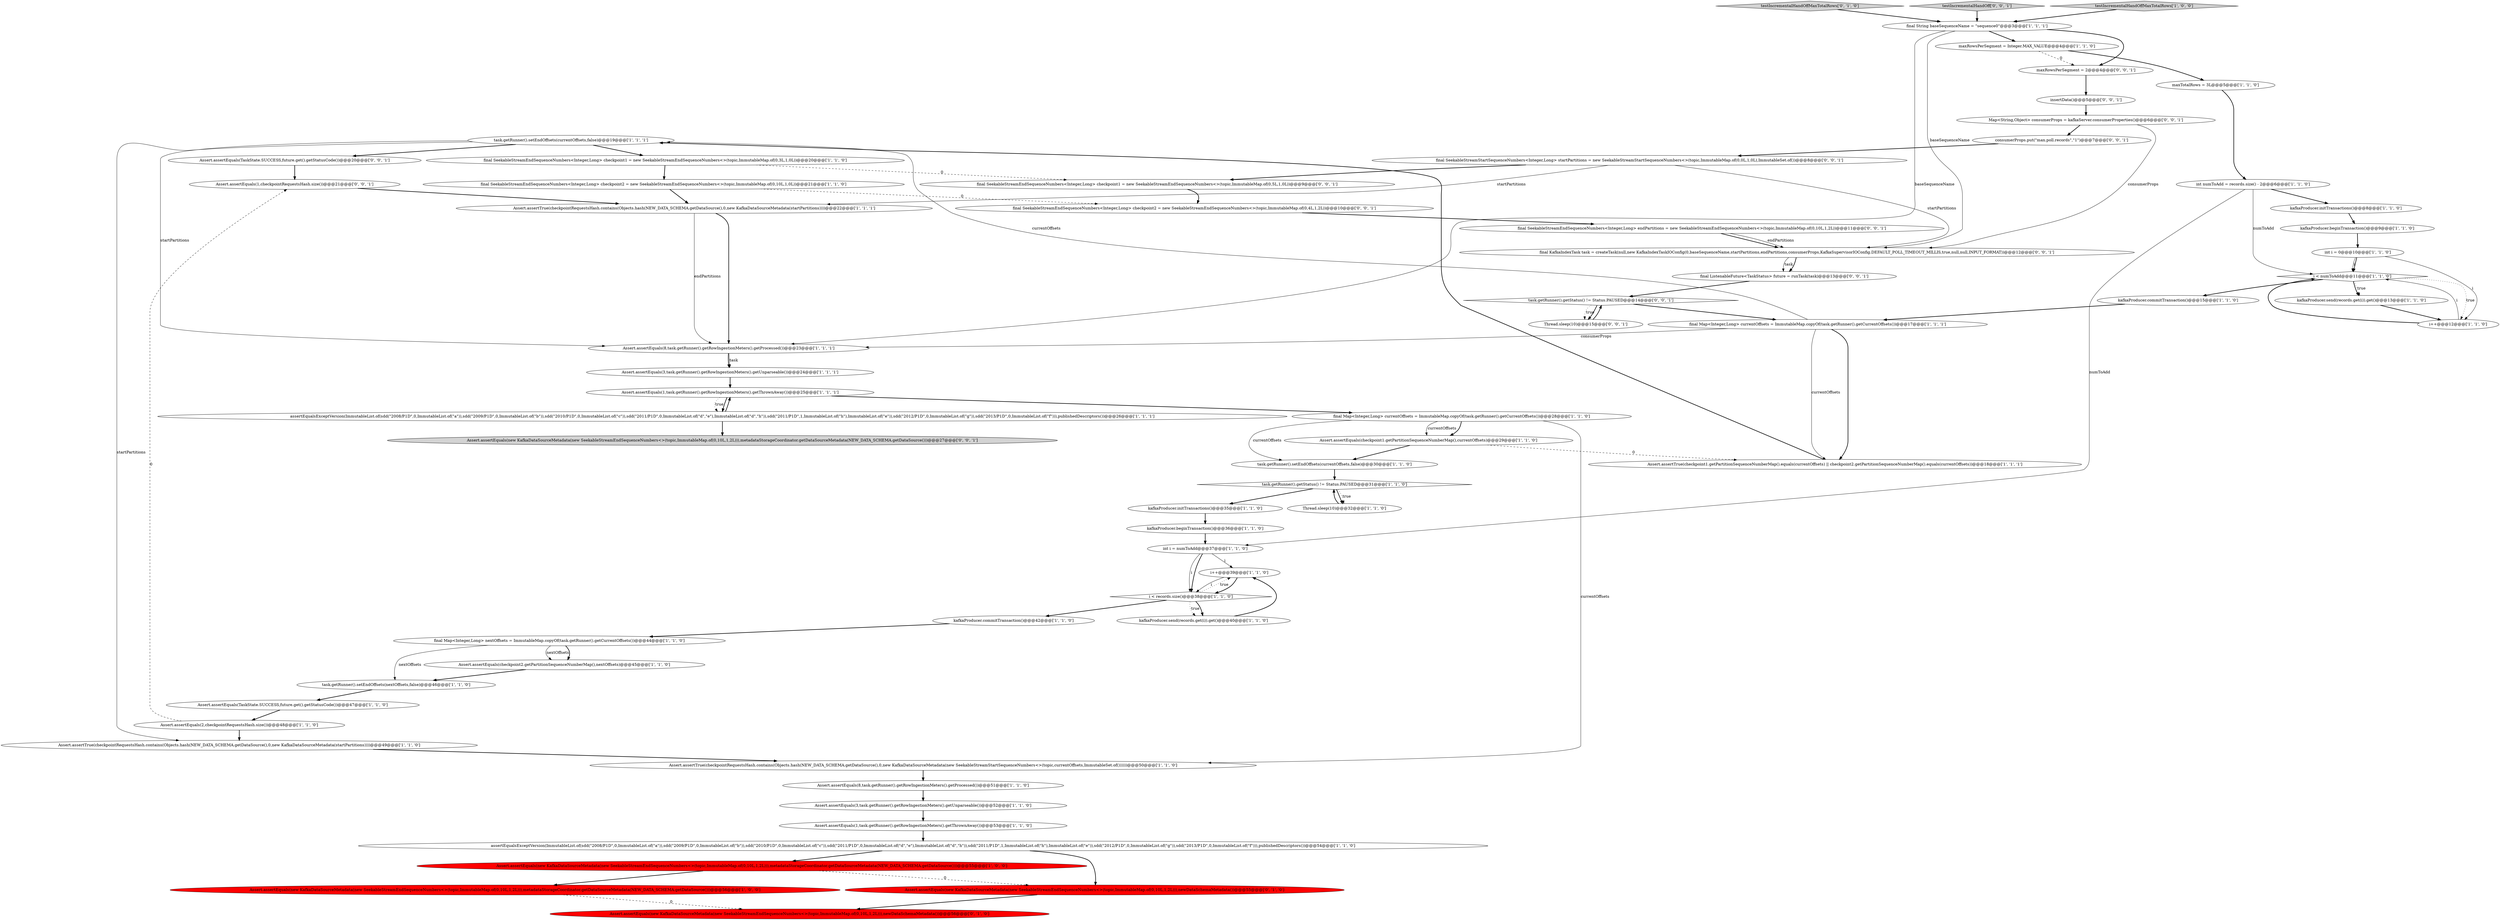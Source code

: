 digraph {
41 [style = filled, label = "Assert.assertEquals(8,task.getRunner().getRowIngestionMeters().getProcessed())@@@51@@@['1', '1', '0']", fillcolor = white, shape = ellipse image = "AAA0AAABBB1BBB"];
14 [style = filled, label = "kafkaProducer.initTransactions()@@@35@@@['1', '1', '0']", fillcolor = white, shape = ellipse image = "AAA0AAABBB1BBB"];
34 [style = filled, label = "assertEqualsExceptVersion(ImmutableList.of(sdd(\"2008/P1D\",0,ImmutableList.of(\"a\")),sdd(\"2009/P1D\",0,ImmutableList.of(\"b\")),sdd(\"2010/P1D\",0,ImmutableList.of(\"c\")),sdd(\"2011/P1D\",0,ImmutableList.of(\"d\",\"e\"),ImmutableList.of(\"d\",\"h\")),sdd(\"2011/P1D\",1,ImmutableList.of(\"h\"),ImmutableList.of(\"e\")),sdd(\"2012/P1D\",0,ImmutableList.of(\"g\")),sdd(\"2013/P1D\",0,ImmutableList.of(\"f\"))),publishedDescriptors())@@@26@@@['1', '1', '1']", fillcolor = white, shape = ellipse image = "AAA0AAABBB1BBB"];
16 [style = filled, label = "int i = 0@@@10@@@['1', '1', '0']", fillcolor = white, shape = ellipse image = "AAA0AAABBB1BBB"];
21 [style = filled, label = "i++@@@12@@@['1', '1', '0']", fillcolor = white, shape = ellipse image = "AAA0AAABBB1BBB"];
48 [style = filled, label = "testIncrementalHandOffMaxTotalRows['0', '1', '0']", fillcolor = lightgray, shape = diamond image = "AAA0AAABBB2BBB"];
0 [style = filled, label = "Assert.assertEquals(3,task.getRunner().getRowIngestionMeters().getUnparseable())@@@52@@@['1', '1', '0']", fillcolor = white, shape = ellipse image = "AAA0AAABBB1BBB"];
57 [style = filled, label = "final SeekableStreamEndSequenceNumbers<Integer,Long> endPartitions = new SeekableStreamEndSequenceNumbers<>(topic,ImmutableMap.of(0,10L,1,2L))@@@11@@@['0', '0', '1']", fillcolor = white, shape = ellipse image = "AAA0AAABBB3BBB"];
43 [style = filled, label = "Assert.assertTrue(checkpointRequestsHash.contains(Objects.hash(NEW_DATA_SCHEMA.getDataSource(),0,new KafkaDataSourceMetadata(startPartitions))))@@@22@@@['1', '1', '1']", fillcolor = white, shape = ellipse image = "AAA0AAABBB1BBB"];
52 [style = filled, label = "Assert.assertEquals(1,checkpointRequestsHash.size())@@@21@@@['0', '0', '1']", fillcolor = white, shape = ellipse image = "AAA0AAABBB3BBB"];
65 [style = filled, label = "testIncrementalHandOff['0', '0', '1']", fillcolor = lightgray, shape = diamond image = "AAA0AAABBB3BBB"];
37 [style = filled, label = "Assert.assertTrue(checkpoint1.getPartitionSequenceNumberMap().equals(currentOffsets) || checkpoint2.getPartitionSequenceNumberMap().equals(currentOffsets))@@@18@@@['1', '1', '1']", fillcolor = white, shape = ellipse image = "AAA0AAABBB1BBB"];
50 [style = filled, label = "final SeekableStreamStartSequenceNumbers<Integer,Long> startPartitions = new SeekableStreamStartSequenceNumbers<>(topic,ImmutableMap.of(0,0L,1,0L),ImmutableSet.of())@@@8@@@['0', '0', '1']", fillcolor = white, shape = ellipse image = "AAA0AAABBB3BBB"];
45 [style = filled, label = "final String baseSequenceName = \"sequence0\"@@@3@@@['1', '1', '1']", fillcolor = white, shape = ellipse image = "AAA0AAABBB1BBB"];
60 [style = filled, label = "Thread.sleep(10)@@@15@@@['0', '0', '1']", fillcolor = white, shape = ellipse image = "AAA0AAABBB3BBB"];
5 [style = filled, label = "i++@@@39@@@['1', '1', '0']", fillcolor = white, shape = ellipse image = "AAA0AAABBB1BBB"];
10 [style = filled, label = "Assert.assertEquals(TaskState.SUCCESS,future.get().getStatusCode())@@@47@@@['1', '1', '0']", fillcolor = white, shape = ellipse image = "AAA0AAABBB1BBB"];
31 [style = filled, label = "Assert.assertEquals(new KafkaDataSourceMetadata(new SeekableStreamEndSequenceNumbers<>(topic,ImmutableMap.of(0,10L,1,2L))),metadataStorageCoordinator.getDataSourceMetadata(NEW_DATA_SCHEMA.getDataSource()))@@@55@@@['1', '0', '0']", fillcolor = red, shape = ellipse image = "AAA1AAABBB1BBB"];
32 [style = filled, label = "maxTotalRows = 3L@@@5@@@['1', '1', '0']", fillcolor = white, shape = ellipse image = "AAA0AAABBB1BBB"];
46 [style = filled, label = "kafkaProducer.commitTransaction()@@@15@@@['1', '1', '0']", fillcolor = white, shape = ellipse image = "AAA0AAABBB1BBB"];
20 [style = filled, label = "kafkaProducer.initTransactions()@@@8@@@['1', '1', '0']", fillcolor = white, shape = ellipse image = "AAA0AAABBB1BBB"];
36 [style = filled, label = "testIncrementalHandOffMaxTotalRows['1', '0', '0']", fillcolor = lightgray, shape = diamond image = "AAA0AAABBB1BBB"];
6 [style = filled, label = "kafkaProducer.send(records.get(i)).get()@@@40@@@['1', '1', '0']", fillcolor = white, shape = ellipse image = "AAA0AAABBB1BBB"];
23 [style = filled, label = "kafkaProducer.beginTransaction()@@@9@@@['1', '1', '0']", fillcolor = white, shape = ellipse image = "AAA0AAABBB1BBB"];
55 [style = filled, label = "Assert.assertEquals(TaskState.SUCCESS,future.get().getStatusCode())@@@20@@@['0', '0', '1']", fillcolor = white, shape = ellipse image = "AAA0AAABBB3BBB"];
53 [style = filled, label = "final SeekableStreamEndSequenceNumbers<Integer,Long> checkpoint1 = new SeekableStreamEndSequenceNumbers<>(topic,ImmutableMap.of(0,5L,1,0L))@@@9@@@['0', '0', '1']", fillcolor = white, shape = ellipse image = "AAA0AAABBB3BBB"];
64 [style = filled, label = "final KafkaIndexTask task = createTask(null,new KafkaIndexTaskIOConfig(0,baseSequenceName,startPartitions,endPartitions,consumerProps,KafkaSupervisorIOConfig.DEFAULT_POLL_TIMEOUT_MILLIS,true,null,null,INPUT_FORMAT))@@@12@@@['0', '0', '1']", fillcolor = white, shape = ellipse image = "AAA0AAABBB3BBB"];
59 [style = filled, label = "Map<String,Object> consumerProps = kafkaServer.consumerProperties()@@@6@@@['0', '0', '1']", fillcolor = white, shape = ellipse image = "AAA0AAABBB3BBB"];
17 [style = filled, label = "Assert.assertEquals(new KafkaDataSourceMetadata(new SeekableStreamEndSequenceNumbers<>(topic,ImmutableMap.of(0,10L,1,2L))),metadataStorageCoordinator.getDataSourceMetadata(NEW_DATA_SCHEMA.getDataSource()))@@@56@@@['1', '0', '0']", fillcolor = red, shape = ellipse image = "AAA1AAABBB1BBB"];
27 [style = filled, label = "Assert.assertTrue(checkpointRequestsHash.contains(Objects.hash(NEW_DATA_SCHEMA.getDataSource(),0,new KafkaDataSourceMetadata(startPartitions))))@@@49@@@['1', '1', '0']", fillcolor = white, shape = ellipse image = "AAA0AAABBB1BBB"];
29 [style = filled, label = "Assert.assertEquals(checkpoint1.getPartitionSequenceNumberMap(),currentOffsets)@@@29@@@['1', '1', '0']", fillcolor = white, shape = ellipse image = "AAA0AAABBB1BBB"];
40 [style = filled, label = "final Map<Integer,Long> currentOffsets = ImmutableMap.copyOf(task.getRunner().getCurrentOffsets())@@@28@@@['1', '1', '0']", fillcolor = white, shape = ellipse image = "AAA0AAABBB1BBB"];
9 [style = filled, label = "task.getRunner().setEndOffsets(currentOffsets,false)@@@19@@@['1', '1', '1']", fillcolor = white, shape = ellipse image = "AAA0AAABBB1BBB"];
56 [style = filled, label = "consumerProps.put(\"max.poll.records\",\"1\")@@@7@@@['0', '0', '1']", fillcolor = white, shape = ellipse image = "AAA0AAABBB3BBB"];
63 [style = filled, label = "task.getRunner().getStatus() != Status.PAUSED@@@14@@@['0', '0', '1']", fillcolor = white, shape = diamond image = "AAA0AAABBB3BBB"];
3 [style = filled, label = "final Map<Integer,Long> currentOffsets = ImmutableMap.copyOf(task.getRunner().getCurrentOffsets())@@@17@@@['1', '1', '1']", fillcolor = white, shape = ellipse image = "AAA0AAABBB1BBB"];
26 [style = filled, label = "Assert.assertEquals(checkpoint2.getPartitionSequenceNumberMap(),nextOffsets)@@@45@@@['1', '1', '0']", fillcolor = white, shape = ellipse image = "AAA0AAABBB1BBB"];
39 [style = filled, label = "Assert.assertEquals(1,task.getRunner().getRowIngestionMeters().getThrownAway())@@@53@@@['1', '1', '0']", fillcolor = white, shape = ellipse image = "AAA0AAABBB1BBB"];
49 [style = filled, label = "Assert.assertEquals(new KafkaDataSourceMetadata(new SeekableStreamEndSequenceNumbers<>(topic,ImmutableMap.of(0,10L,1,2L))),newDataSchemaMetadata())@@@56@@@['0', '1', '0']", fillcolor = red, shape = ellipse image = "AAA1AAABBB2BBB"];
62 [style = filled, label = "final SeekableStreamEndSequenceNumbers<Integer,Long> checkpoint2 = new SeekableStreamEndSequenceNumbers<>(topic,ImmutableMap.of(0,4L,1,2L))@@@10@@@['0', '0', '1']", fillcolor = white, shape = ellipse image = "AAA0AAABBB3BBB"];
38 [style = filled, label = "maxRowsPerSegment = Integer.MAX_VALUE@@@4@@@['1', '1', '0']", fillcolor = white, shape = ellipse image = "AAA0AAABBB1BBB"];
2 [style = filled, label = "Assert.assertTrue(checkpointRequestsHash.contains(Objects.hash(NEW_DATA_SCHEMA.getDataSource(),0,new KafkaDataSourceMetadata(new SeekableStreamStartSequenceNumbers<>(topic,currentOffsets,ImmutableSet.of())))))@@@50@@@['1', '1', '0']", fillcolor = white, shape = ellipse image = "AAA0AAABBB1BBB"];
15 [style = filled, label = "int numToAdd = records.size() - 2@@@6@@@['1', '1', '0']", fillcolor = white, shape = ellipse image = "AAA0AAABBB1BBB"];
30 [style = filled, label = "Thread.sleep(10)@@@32@@@['1', '1', '0']", fillcolor = white, shape = ellipse image = "AAA0AAABBB1BBB"];
24 [style = filled, label = "final SeekableStreamEndSequenceNumbers<Integer,Long> checkpoint1 = new SeekableStreamEndSequenceNumbers<>(topic,ImmutableMap.of(0,3L,1,0L))@@@20@@@['1', '1', '0']", fillcolor = white, shape = ellipse image = "AAA0AAABBB1BBB"];
54 [style = filled, label = "maxRowsPerSegment = 2@@@4@@@['0', '0', '1']", fillcolor = white, shape = ellipse image = "AAA0AAABBB3BBB"];
44 [style = filled, label = "kafkaProducer.beginTransaction()@@@36@@@['1', '1', '0']", fillcolor = white, shape = ellipse image = "AAA0AAABBB1BBB"];
18 [style = filled, label = "i < records.size()@@@38@@@['1', '1', '0']", fillcolor = white, shape = diamond image = "AAA0AAABBB1BBB"];
25 [style = filled, label = "Assert.assertEquals(3,task.getRunner().getRowIngestionMeters().getUnparseable())@@@24@@@['1', '1', '1']", fillcolor = white, shape = ellipse image = "AAA0AAABBB1BBB"];
1 [style = filled, label = "kafkaProducer.commitTransaction()@@@42@@@['1', '1', '0']", fillcolor = white, shape = ellipse image = "AAA0AAABBB1BBB"];
11 [style = filled, label = "task.getRunner().getStatus() != Status.PAUSED@@@31@@@['1', '1', '0']", fillcolor = white, shape = diamond image = "AAA0AAABBB1BBB"];
35 [style = filled, label = "int i = numToAdd@@@37@@@['1', '1', '0']", fillcolor = white, shape = ellipse image = "AAA0AAABBB1BBB"];
28 [style = filled, label = "final Map<Integer,Long> nextOffsets = ImmutableMap.copyOf(task.getRunner().getCurrentOffsets())@@@44@@@['1', '1', '0']", fillcolor = white, shape = ellipse image = "AAA0AAABBB1BBB"];
8 [style = filled, label = "task.getRunner().setEndOffsets(currentOffsets,false)@@@30@@@['1', '1', '0']", fillcolor = white, shape = ellipse image = "AAA0AAABBB1BBB"];
42 [style = filled, label = "Assert.assertEquals(1,task.getRunner().getRowIngestionMeters().getThrownAway())@@@25@@@['1', '1', '1']", fillcolor = white, shape = ellipse image = "AAA0AAABBB1BBB"];
4 [style = filled, label = "final SeekableStreamEndSequenceNumbers<Integer,Long> checkpoint2 = new SeekableStreamEndSequenceNumbers<>(topic,ImmutableMap.of(0,10L,1,0L))@@@21@@@['1', '1', '0']", fillcolor = white, shape = ellipse image = "AAA0AAABBB1BBB"];
7 [style = filled, label = "Assert.assertEquals(8,task.getRunner().getRowIngestionMeters().getProcessed())@@@23@@@['1', '1', '1']", fillcolor = white, shape = ellipse image = "AAA0AAABBB1BBB"];
19 [style = filled, label = "task.getRunner().setEndOffsets(nextOffsets,false)@@@46@@@['1', '1', '0']", fillcolor = white, shape = ellipse image = "AAA0AAABBB1BBB"];
47 [style = filled, label = "Assert.assertEquals(new KafkaDataSourceMetadata(new SeekableStreamEndSequenceNumbers<>(topic,ImmutableMap.of(0,10L,1,2L))),newDataSchemaMetadata())@@@55@@@['0', '1', '0']", fillcolor = red, shape = ellipse image = "AAA1AAABBB2BBB"];
58 [style = filled, label = "final ListenableFuture<TaskStatus> future = runTask(task)@@@13@@@['0', '0', '1']", fillcolor = white, shape = ellipse image = "AAA0AAABBB3BBB"];
61 [style = filled, label = "insertData()@@@5@@@['0', '0', '1']", fillcolor = white, shape = ellipse image = "AAA0AAABBB3BBB"];
22 [style = filled, label = "Assert.assertEquals(2,checkpointRequestsHash.size())@@@48@@@['1', '1', '0']", fillcolor = white, shape = ellipse image = "AAA0AAABBB1BBB"];
33 [style = filled, label = "assertEqualsExceptVersion(ImmutableList.of(sdd(\"2008/P1D\",0,ImmutableList.of(\"a\")),sdd(\"2009/P1D\",0,ImmutableList.of(\"b\")),sdd(\"2010/P1D\",0,ImmutableList.of(\"c\")),sdd(\"2011/P1D\",0,ImmutableList.of(\"d\",\"e\"),ImmutableList.of(\"d\",\"h\")),sdd(\"2011/P1D\",1,ImmutableList.of(\"h\"),ImmutableList.of(\"e\")),sdd(\"2012/P1D\",0,ImmutableList.of(\"g\")),sdd(\"2013/P1D\",0,ImmutableList.of(\"f\"))),publishedDescriptors())@@@54@@@['1', '1', '0']", fillcolor = white, shape = ellipse image = "AAA0AAABBB1BBB"];
13 [style = filled, label = "kafkaProducer.send(records.get(i)).get()@@@13@@@['1', '1', '0']", fillcolor = white, shape = ellipse image = "AAA0AAABBB1BBB"];
51 [style = filled, label = "Assert.assertEquals(new KafkaDataSourceMetadata(new SeekableStreamEndSequenceNumbers<>(topic,ImmutableMap.of(0,10L,1,2L))),metadataStorageCoordinator.getDataSourceMetadata(NEW_DATA_SCHEMA.getDataSource()))@@@27@@@['0', '0', '1']", fillcolor = lightgray, shape = ellipse image = "AAA0AAABBB3BBB"];
12 [style = filled, label = "i < numToAdd@@@11@@@['1', '1', '0']", fillcolor = white, shape = diamond image = "AAA0AAABBB1BBB"];
41->0 [style = bold, label=""];
43->7 [style = solid, label="endPartitions"];
11->14 [style = bold, label=""];
45->64 [style = solid, label="baseSequenceName"];
44->35 [style = bold, label=""];
61->59 [style = bold, label=""];
22->52 [style = dashed, label="0"];
12->21 [style = dotted, label="true"];
37->9 [style = bold, label=""];
29->37 [style = dashed, label="0"];
47->49 [style = bold, label=""];
30->11 [style = bold, label=""];
1->28 [style = bold, label=""];
15->20 [style = bold, label=""];
45->38 [style = bold, label=""];
60->63 [style = bold, label=""];
40->2 [style = solid, label="currentOffsets"];
8->11 [style = bold, label=""];
9->24 [style = bold, label=""];
27->2 [style = bold, label=""];
50->64 [style = solid, label="startPartitions"];
35->18 [style = bold, label=""];
65->45 [style = bold, label=""];
35->5 [style = solid, label="i"];
16->21 [style = solid, label="i"];
34->42 [style = bold, label=""];
42->40 [style = bold, label=""];
38->32 [style = bold, label=""];
18->6 [style = dotted, label="true"];
58->63 [style = bold, label=""];
3->9 [style = solid, label="currentOffsets"];
20->23 [style = bold, label=""];
33->47 [style = bold, label=""];
18->1 [style = bold, label=""];
9->7 [style = solid, label="startPartitions"];
56->50 [style = bold, label=""];
18->5 [style = dotted, label="true"];
54->61 [style = bold, label=""];
59->56 [style = bold, label=""];
11->30 [style = bold, label=""];
50->43 [style = solid, label="startPartitions"];
40->8 [style = solid, label="currentOffsets"];
40->29 [style = bold, label=""];
0->39 [style = bold, label=""];
15->35 [style = solid, label="numToAdd"];
2->41 [style = bold, label=""];
3->37 [style = bold, label=""];
28->26 [style = solid, label="nextOffsets"];
11->30 [style = dotted, label="true"];
9->27 [style = solid, label="startPartitions"];
28->26 [style = bold, label=""];
19->10 [style = bold, label=""];
5->18 [style = bold, label=""];
26->19 [style = bold, label=""];
39->33 [style = bold, label=""];
63->60 [style = dotted, label="true"];
43->7 [style = bold, label=""];
21->12 [style = bold, label=""];
21->12 [style = solid, label="i"];
53->62 [style = bold, label=""];
34->51 [style = bold, label=""];
12->13 [style = bold, label=""];
6->5 [style = bold, label=""];
52->43 [style = bold, label=""];
12->13 [style = dotted, label="true"];
12->46 [style = bold, label=""];
63->60 [style = bold, label=""];
18->6 [style = bold, label=""];
59->64 [style = solid, label="consumerProps"];
5->18 [style = solid, label="i"];
3->7 [style = solid, label="consumerProps"];
25->42 [style = bold, label=""];
64->58 [style = solid, label="task"];
31->17 [style = bold, label=""];
55->52 [style = bold, label=""];
64->58 [style = bold, label=""];
63->3 [style = bold, label=""];
42->34 [style = dotted, label="true"];
4->62 [style = dashed, label="0"];
15->12 [style = solid, label="numToAdd"];
46->3 [style = bold, label=""];
10->22 [style = bold, label=""];
29->8 [style = bold, label=""];
31->47 [style = dashed, label="0"];
42->34 [style = bold, label=""];
23->16 [style = bold, label=""];
4->43 [style = bold, label=""];
57->64 [style = bold, label=""];
38->54 [style = dashed, label="0"];
7->25 [style = solid, label="task"];
28->19 [style = solid, label="nextOffsets"];
62->57 [style = bold, label=""];
17->49 [style = dashed, label="0"];
14->44 [style = bold, label=""];
3->37 [style = solid, label="currentOffsets"];
9->55 [style = bold, label=""];
45->54 [style = bold, label=""];
45->7 [style = solid, label="baseSequenceName"];
24->53 [style = dashed, label="0"];
24->4 [style = bold, label=""];
48->45 [style = bold, label=""];
22->27 [style = bold, label=""];
35->18 [style = solid, label="i"];
40->29 [style = solid, label="currentOffsets"];
32->15 [style = bold, label=""];
33->31 [style = bold, label=""];
16->12 [style = solid, label="i"];
7->25 [style = bold, label=""];
36->45 [style = bold, label=""];
13->21 [style = bold, label=""];
16->12 [style = bold, label=""];
57->64 [style = solid, label="endPartitions"];
50->53 [style = bold, label=""];
}
